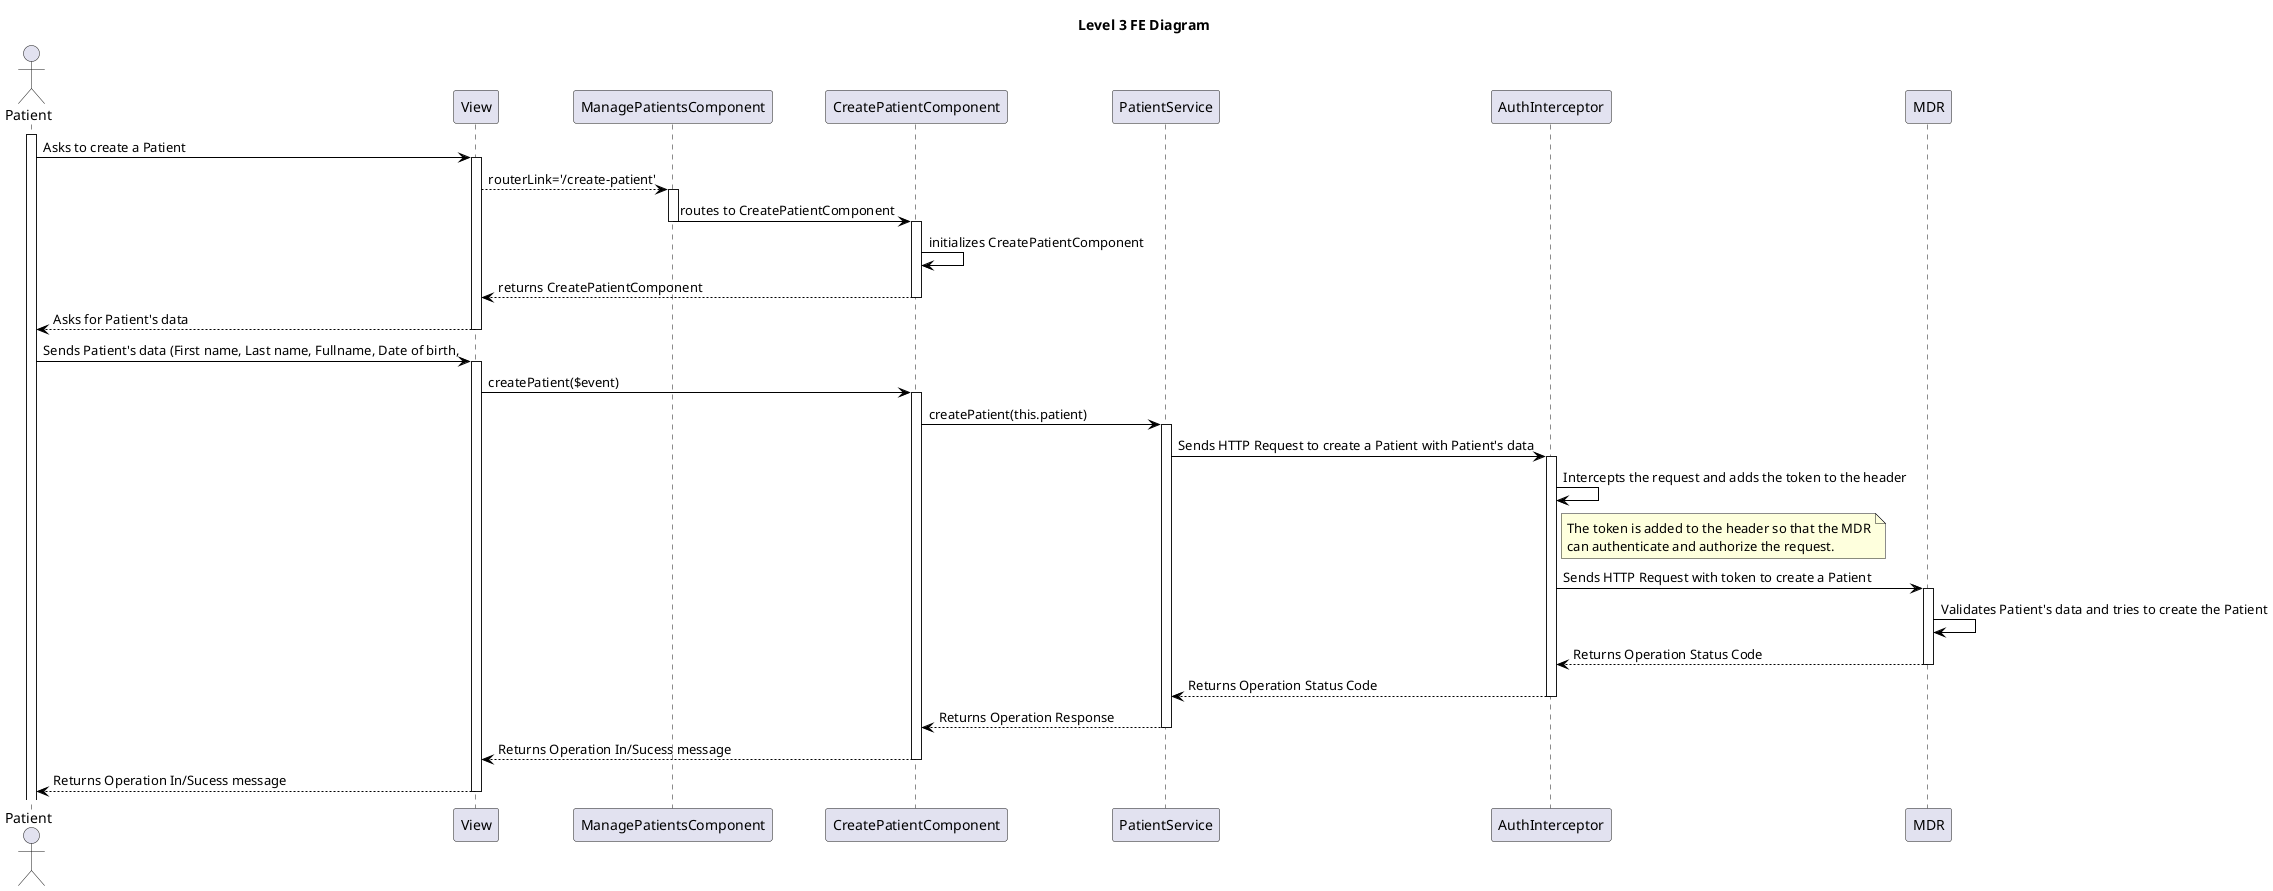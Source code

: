 @startuml level_3_FE

title Level 3 FE Diagram

hide empty members
'skinparam Linetype ortho

skinparam class {
    BackgroundColor<<valueObject>> #D6EAF8
    BackgroundColor<<root>> #FDEBD0
    BackgroundColor<<service>> #D1F2EB
    BackgroundColor #FEF9E7
    ArrowColor Black
}

skinparam package {
    BackgroundColor #EBF5FB
}

actor Patient as P
participant "View" as V
participant "ManagePatientsComponent" as MP
participant "CreatePatientComponent" as CP
participant "PatientService" as PS
participant "AuthInterceptor" as AI
participant "MDR" as MDR

activate P
P -> V: Asks to create a Patient
activate V
V --> MP: routerLink='/create-patient'
activate MP
MP -> CP: routes to CreatePatientComponent
deactivate MP
activate CP
CP -> CP: initializes CreatePatientComponent
CP --> V: returns CreatePatientComponent
deactivate CP
V --> P: Asks for Patient's data
deactivate V
P -> V: Sends Patient's data (First name, Last name, Fullname, Date of birth,
activate V
V -> CP: createPatient($event)
activate CP
CP -> PS: createPatient(this.patient)
activate PS
PS -> AI: Sends HTTP Request to create a Patient with Patient's data
activate AI
AI -> AI: Intercepts the request and adds the token to the header
note right of AI
    The token is added to the header so that the MDR
    can authenticate and authorize the request.
end note
AI -> MDR: Sends HTTP Request with token to create a Patient
activate MDR
MDR -> MDR: Validates Patient's data and tries to create the Patient
MDR --> AI: Returns Operation Status Code
deactivate MDR
AI --> PS: Returns Operation Status Code
deactivate AI
PS --> CP: Returns Operation Response
deactivate PS
CP --> V: Returns Operation In/Sucess message
deactivate CP
V --> P: Returns Operation In/Sucess message
deactivate V


@enduml